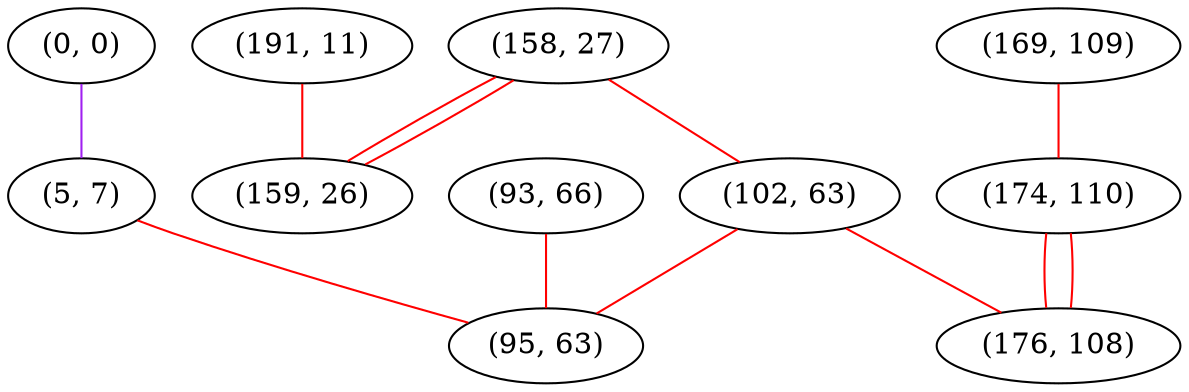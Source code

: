 graph "" {
"(158, 27)";
"(169, 109)";
"(0, 0)";
"(191, 11)";
"(5, 7)";
"(102, 63)";
"(159, 26)";
"(93, 66)";
"(174, 110)";
"(95, 63)";
"(176, 108)";
"(158, 27)" -- "(102, 63)"  [color=red, key=0, weight=1];
"(158, 27)" -- "(159, 26)"  [color=red, key=0, weight=1];
"(158, 27)" -- "(159, 26)"  [color=red, key=1, weight=1];
"(169, 109)" -- "(174, 110)"  [color=red, key=0, weight=1];
"(0, 0)" -- "(5, 7)"  [color=purple, key=0, weight=4];
"(191, 11)" -- "(159, 26)"  [color=red, key=0, weight=1];
"(5, 7)" -- "(95, 63)"  [color=red, key=0, weight=1];
"(102, 63)" -- "(95, 63)"  [color=red, key=0, weight=1];
"(102, 63)" -- "(176, 108)"  [color=red, key=0, weight=1];
"(93, 66)" -- "(95, 63)"  [color=red, key=0, weight=1];
"(174, 110)" -- "(176, 108)"  [color=red, key=0, weight=1];
"(174, 110)" -- "(176, 108)"  [color=red, key=1, weight=1];
}
